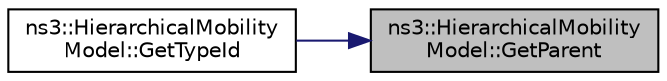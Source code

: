 digraph "ns3::HierarchicalMobilityModel::GetParent"
{
 // LATEX_PDF_SIZE
  edge [fontname="Helvetica",fontsize="10",labelfontname="Helvetica",labelfontsize="10"];
  node [fontname="Helvetica",fontsize="10",shape=record];
  rankdir="RL";
  Node1 [label="ns3::HierarchicalMobility\lModel::GetParent",height=0.2,width=0.4,color="black", fillcolor="grey75", style="filled", fontcolor="black",tooltip=" "];
  Node1 -> Node2 [dir="back",color="midnightblue",fontsize="10",style="solid",fontname="Helvetica"];
  Node2 [label="ns3::HierarchicalMobility\lModel::GetTypeId",height=0.2,width=0.4,color="black", fillcolor="white", style="filled",URL="$classns3_1_1_hierarchical_mobility_model.html#a0d4203c545238561910673a520994b76",tooltip="Register this type with the TypeId system."];
}

